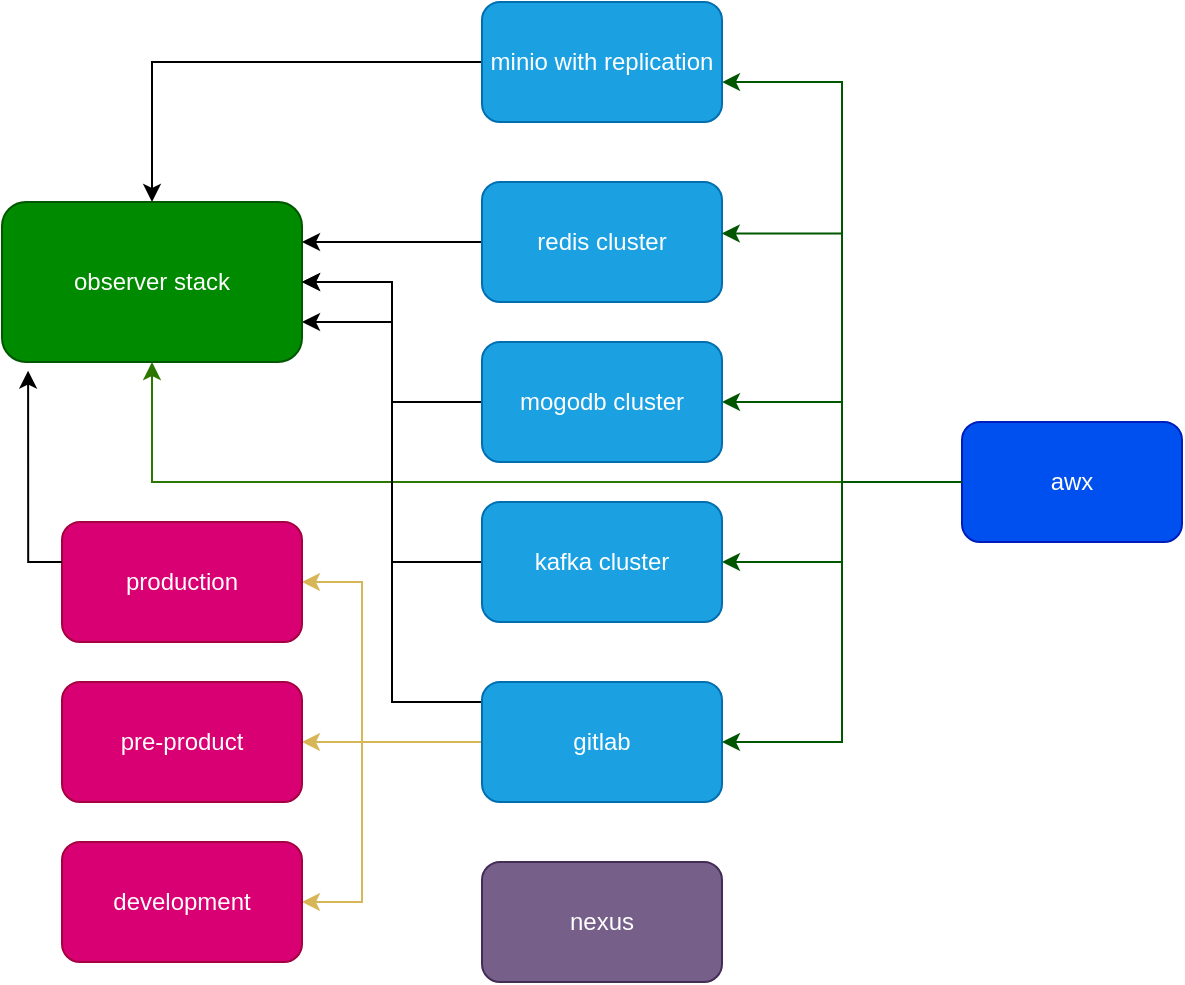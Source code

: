 <mxfile version="23.1.5" type="device">
  <diagram name="Page-1" id="JpNm8w6WZtCmhYLKQ7a_">
    <mxGraphModel dx="1651" dy="956" grid="1" gridSize="10" guides="1" tooltips="1" connect="1" arrows="1" fold="1" page="1" pageScale="1" pageWidth="850" pageHeight="1100" math="0" shadow="0">
      <root>
        <mxCell id="0" />
        <mxCell id="1" parent="0" />
        <mxCell id="AFy4K7KqmlUpQ2DMFV20-24" style="edgeStyle=orthogonalEdgeStyle;rounded=0;orthogonalLoop=1;jettySize=auto;html=1;entryX=1;entryY=0.75;entryDx=0;entryDy=0;" parent="1" source="AFy4K7KqmlUpQ2DMFV20-1" target="AFy4K7KqmlUpQ2DMFV20-7" edge="1">
          <mxGeometry relative="1" as="geometry">
            <Array as="points">
              <mxPoint x="345" y="480" />
              <mxPoint x="345" y="290" />
            </Array>
          </mxGeometry>
        </mxCell>
        <mxCell id="AFy4K7KqmlUpQ2DMFV20-25" style="edgeStyle=orthogonalEdgeStyle;rounded=0;orthogonalLoop=1;jettySize=auto;html=1;entryX=1;entryY=0.5;entryDx=0;entryDy=0;fillColor=#fff2cc;strokeColor=#d6b656;" parent="1" source="AFy4K7KqmlUpQ2DMFV20-1" target="AFy4K7KqmlUpQ2DMFV20-3" edge="1">
          <mxGeometry relative="1" as="geometry">
            <Array as="points">
              <mxPoint x="330" y="500" />
              <mxPoint x="330" y="580" />
            </Array>
          </mxGeometry>
        </mxCell>
        <mxCell id="AFy4K7KqmlUpQ2DMFV20-26" style="edgeStyle=orthogonalEdgeStyle;rounded=0;orthogonalLoop=1;jettySize=auto;html=1;entryX=1;entryY=0.5;entryDx=0;entryDy=0;fillColor=#fff2cc;strokeColor=#d6b656;" parent="1" source="AFy4K7KqmlUpQ2DMFV20-1" target="AFy4K7KqmlUpQ2DMFV20-2" edge="1">
          <mxGeometry relative="1" as="geometry">
            <Array as="points">
              <mxPoint x="320" y="500" />
              <mxPoint x="320" y="500" />
            </Array>
          </mxGeometry>
        </mxCell>
        <mxCell id="AFy4K7KqmlUpQ2DMFV20-27" style="edgeStyle=orthogonalEdgeStyle;rounded=0;orthogonalLoop=1;jettySize=auto;html=1;entryX=1;entryY=0.5;entryDx=0;entryDy=0;fillColor=#fff2cc;strokeColor=#d6b656;" parent="1" source="AFy4K7KqmlUpQ2DMFV20-1" target="AFy4K7KqmlUpQ2DMFV20-4" edge="1">
          <mxGeometry relative="1" as="geometry">
            <Array as="points">
              <mxPoint x="330" y="500" />
              <mxPoint x="330" y="420" />
            </Array>
          </mxGeometry>
        </mxCell>
        <mxCell id="AFy4K7KqmlUpQ2DMFV20-1" value="gitlab" style="rounded=1;whiteSpace=wrap;html=1;fillColor=#1ba1e2;fontColor=#ffffff;strokeColor=#006EAF;" parent="1" vertex="1">
          <mxGeometry x="390" y="470" width="120" height="60" as="geometry" />
        </mxCell>
        <mxCell id="AFy4K7KqmlUpQ2DMFV20-2" value="pre-product" style="rounded=1;whiteSpace=wrap;html=1;fillColor=#d80073;fontColor=#ffffff;strokeColor=#A50040;" parent="1" vertex="1">
          <mxGeometry x="180" y="470" width="120" height="60" as="geometry" />
        </mxCell>
        <mxCell id="AFy4K7KqmlUpQ2DMFV20-3" value="development" style="rounded=1;whiteSpace=wrap;html=1;fillColor=#d80073;fontColor=#ffffff;strokeColor=#A50040;" parent="1" vertex="1">
          <mxGeometry x="180" y="550" width="120" height="60" as="geometry" />
        </mxCell>
        <mxCell id="AFy4K7KqmlUpQ2DMFV20-4" value="production" style="rounded=1;whiteSpace=wrap;html=1;fillColor=#d80073;fontColor=#ffffff;strokeColor=#A50040;" parent="1" vertex="1">
          <mxGeometry x="180" y="390" width="120" height="60" as="geometry" />
        </mxCell>
        <mxCell id="AFy4K7KqmlUpQ2DMFV20-28" style="edgeStyle=orthogonalEdgeStyle;rounded=0;orthogonalLoop=1;jettySize=auto;html=1;entryX=1;entryY=0.667;entryDx=0;entryDy=0;entryPerimeter=0;fillColor=#008a00;strokeColor=#005700;" parent="1" target="AFy4K7KqmlUpQ2DMFV20-17" edge="1">
          <mxGeometry relative="1" as="geometry">
            <mxPoint x="709.97" y="380" as="sourcePoint" />
            <mxPoint x="529.999" y="200" as="targetPoint" />
            <Array as="points">
              <mxPoint x="710" y="370" />
              <mxPoint x="570" y="370" />
              <mxPoint x="570" y="170" />
            </Array>
          </mxGeometry>
        </mxCell>
        <mxCell id="AFy4K7KqmlUpQ2DMFV20-29" style="edgeStyle=orthogonalEdgeStyle;rounded=0;orthogonalLoop=1;jettySize=auto;html=1;entryX=1;entryY=0.5;entryDx=0;entryDy=0;fillColor=#008a00;strokeColor=#005700;" parent="1" source="AFy4K7KqmlUpQ2DMFV20-5" target="AFy4K7KqmlUpQ2DMFV20-1" edge="1">
          <mxGeometry relative="1" as="geometry" />
        </mxCell>
        <mxCell id="AFy4K7KqmlUpQ2DMFV20-31" style="edgeStyle=orthogonalEdgeStyle;rounded=0;orthogonalLoop=1;jettySize=auto;html=1;entryX=1;entryY=0.5;entryDx=0;entryDy=0;fillColor=#008a00;strokeColor=#005700;" parent="1" source="AFy4K7KqmlUpQ2DMFV20-5" target="AFy4K7KqmlUpQ2DMFV20-18" edge="1">
          <mxGeometry relative="1" as="geometry" />
        </mxCell>
        <mxCell id="AFy4K7KqmlUpQ2DMFV20-32" style="edgeStyle=orthogonalEdgeStyle;rounded=0;orthogonalLoop=1;jettySize=auto;html=1;entryX=1;entryY=0.5;entryDx=0;entryDy=0;fillColor=#008a00;strokeColor=#005700;" parent="1" source="AFy4K7KqmlUpQ2DMFV20-5" target="AFy4K7KqmlUpQ2DMFV20-15" edge="1">
          <mxGeometry relative="1" as="geometry" />
        </mxCell>
        <mxCell id="AFy4K7KqmlUpQ2DMFV20-33" style="edgeStyle=orthogonalEdgeStyle;rounded=0;orthogonalLoop=1;jettySize=auto;html=1;fillColor=#60a917;strokeColor=#2D7600;" parent="1" source="AFy4K7KqmlUpQ2DMFV20-5" target="AFy4K7KqmlUpQ2DMFV20-7" edge="1">
          <mxGeometry relative="1" as="geometry" />
        </mxCell>
        <mxCell id="AFy4K7KqmlUpQ2DMFV20-5" value="awx&lt;br&gt;" style="rounded=1;whiteSpace=wrap;html=1;fillColor=#0050ef;fontColor=#ffffff;strokeColor=#001DBC;" parent="1" vertex="1">
          <mxGeometry x="630" y="340" width="110" height="60" as="geometry" />
        </mxCell>
        <mxCell id="AFy4K7KqmlUpQ2DMFV20-6" value="nexus" style="rounded=1;whiteSpace=wrap;html=1;fillColor=#76608a;fontColor=#ffffff;strokeColor=#432D57;" parent="1" vertex="1">
          <mxGeometry x="390" y="560" width="120" height="60" as="geometry" />
        </mxCell>
        <mxCell id="AFy4K7KqmlUpQ2DMFV20-7" value="observer stack" style="rounded=1;whiteSpace=wrap;html=1;fillColor=#008a00;fontColor=#ffffff;strokeColor=#005700;" parent="1" vertex="1">
          <mxGeometry x="150" y="230" width="150" height="80" as="geometry" />
        </mxCell>
        <mxCell id="AFy4K7KqmlUpQ2DMFV20-23" style="edgeStyle=orthogonalEdgeStyle;rounded=0;orthogonalLoop=1;jettySize=auto;html=1;entryX=1;entryY=0.5;entryDx=0;entryDy=0;" parent="1" source="AFy4K7KqmlUpQ2DMFV20-15" target="AFy4K7KqmlUpQ2DMFV20-7" edge="1">
          <mxGeometry relative="1" as="geometry">
            <mxPoint x="310" y="310" as="targetPoint" />
          </mxGeometry>
        </mxCell>
        <mxCell id="AFy4K7KqmlUpQ2DMFV20-15" value="kafka cluster" style="rounded=1;whiteSpace=wrap;html=1;fillColor=#1ba1e2;fontColor=#ffffff;strokeColor=#006EAF;" parent="1" vertex="1">
          <mxGeometry x="390" y="380" width="120" height="60" as="geometry" />
        </mxCell>
        <mxCell id="AFy4K7KqmlUpQ2DMFV20-21" style="edgeStyle=orthogonalEdgeStyle;rounded=0;orthogonalLoop=1;jettySize=auto;html=1;entryX=1;entryY=0.25;entryDx=0;entryDy=0;" parent="1" source="AFy4K7KqmlUpQ2DMFV20-16" target="AFy4K7KqmlUpQ2DMFV20-7" edge="1">
          <mxGeometry relative="1" as="geometry" />
        </mxCell>
        <mxCell id="AFy4K7KqmlUpQ2DMFV20-16" value="redis cluster" style="rounded=1;whiteSpace=wrap;html=1;fillColor=#1ba1e2;fontColor=#ffffff;strokeColor=#006EAF;" parent="1" vertex="1">
          <mxGeometry x="390" y="220" width="120" height="60" as="geometry" />
        </mxCell>
        <mxCell id="AFy4K7KqmlUpQ2DMFV20-20" style="edgeStyle=orthogonalEdgeStyle;rounded=0;orthogonalLoop=1;jettySize=auto;html=1;exitX=0;exitY=0.5;exitDx=0;exitDy=0;entryX=0.5;entryY=0;entryDx=0;entryDy=0;" parent="1" source="AFy4K7KqmlUpQ2DMFV20-17" target="AFy4K7KqmlUpQ2DMFV20-7" edge="1">
          <mxGeometry relative="1" as="geometry" />
        </mxCell>
        <mxCell id="AFy4K7KqmlUpQ2DMFV20-17" value="minio with replication" style="rounded=1;whiteSpace=wrap;html=1;fillColor=#1ba1e2;fontColor=#ffffff;strokeColor=#006EAF;" parent="1" vertex="1">
          <mxGeometry x="390" y="130" width="120" height="60" as="geometry" />
        </mxCell>
        <mxCell id="AFy4K7KqmlUpQ2DMFV20-22" style="edgeStyle=orthogonalEdgeStyle;rounded=0;orthogonalLoop=1;jettySize=auto;html=1;" parent="1" source="AFy4K7KqmlUpQ2DMFV20-18" target="AFy4K7KqmlUpQ2DMFV20-7" edge="1">
          <mxGeometry relative="1" as="geometry" />
        </mxCell>
        <mxCell id="AFy4K7KqmlUpQ2DMFV20-18" value="mogodb cluster" style="rounded=1;whiteSpace=wrap;html=1;fillColor=#1ba1e2;fontColor=#ffffff;strokeColor=#006EAF;" parent="1" vertex="1">
          <mxGeometry x="390" y="300" width="120" height="60" as="geometry" />
        </mxCell>
        <mxCell id="AFy4K7KqmlUpQ2DMFV20-30" style="edgeStyle=orthogonalEdgeStyle;rounded=0;orthogonalLoop=1;jettySize=auto;html=1;entryX=0.999;entryY=0.429;entryDx=0;entryDy=0;entryPerimeter=0;fillColor=#008a00;strokeColor=#005700;" parent="1" source="AFy4K7KqmlUpQ2DMFV20-5" target="AFy4K7KqmlUpQ2DMFV20-16" edge="1">
          <mxGeometry relative="1" as="geometry" />
        </mxCell>
        <mxCell id="AFy4K7KqmlUpQ2DMFV20-34" style="edgeStyle=orthogonalEdgeStyle;rounded=0;orthogonalLoop=1;jettySize=auto;html=1;entryX=0.087;entryY=1.054;entryDx=0;entryDy=0;entryPerimeter=0;" parent="1" source="AFy4K7KqmlUpQ2DMFV20-4" target="AFy4K7KqmlUpQ2DMFV20-7" edge="1">
          <mxGeometry relative="1" as="geometry">
            <Array as="points">
              <mxPoint x="163" y="410" />
            </Array>
          </mxGeometry>
        </mxCell>
      </root>
    </mxGraphModel>
  </diagram>
</mxfile>
